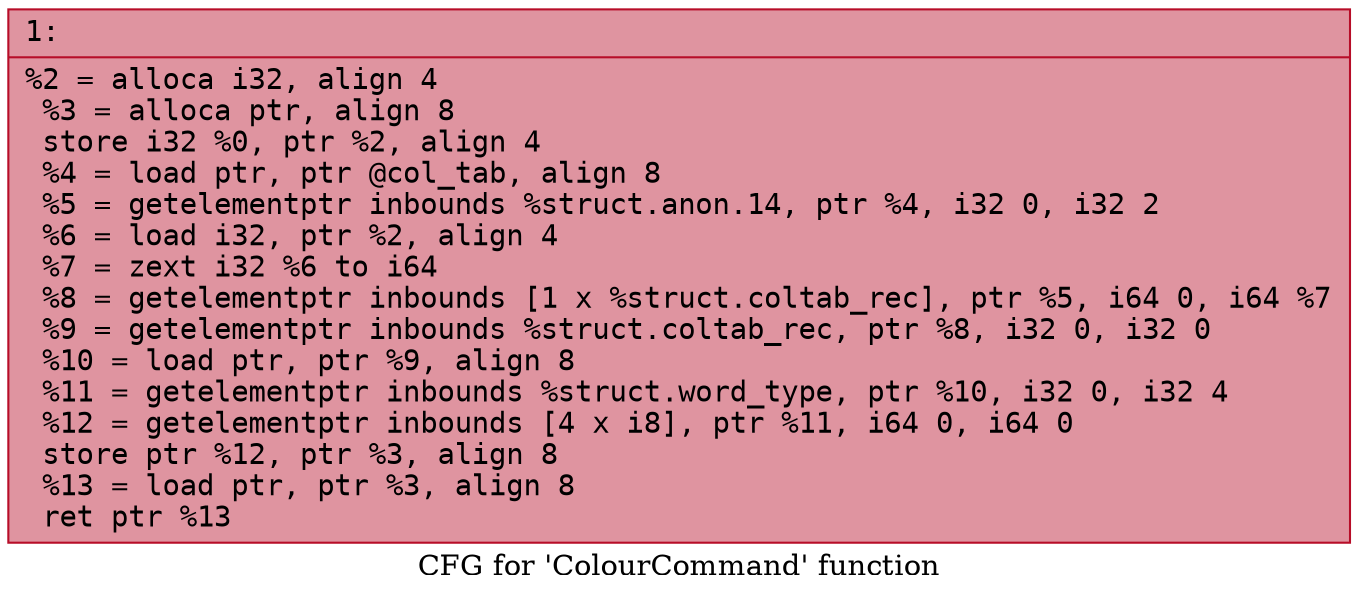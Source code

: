 digraph "CFG for 'ColourCommand' function" {
	label="CFG for 'ColourCommand' function";

	Node0x6000006cf340 [shape=record,color="#b70d28ff", style=filled, fillcolor="#b70d2870" fontname="Courier",label="{1:\l|  %2 = alloca i32, align 4\l  %3 = alloca ptr, align 8\l  store i32 %0, ptr %2, align 4\l  %4 = load ptr, ptr @col_tab, align 8\l  %5 = getelementptr inbounds %struct.anon.14, ptr %4, i32 0, i32 2\l  %6 = load i32, ptr %2, align 4\l  %7 = zext i32 %6 to i64\l  %8 = getelementptr inbounds [1 x %struct.coltab_rec], ptr %5, i64 0, i64 %7\l  %9 = getelementptr inbounds %struct.coltab_rec, ptr %8, i32 0, i32 0\l  %10 = load ptr, ptr %9, align 8\l  %11 = getelementptr inbounds %struct.word_type, ptr %10, i32 0, i32 4\l  %12 = getelementptr inbounds [4 x i8], ptr %11, i64 0, i64 0\l  store ptr %12, ptr %3, align 8\l  %13 = load ptr, ptr %3, align 8\l  ret ptr %13\l}"];
}
